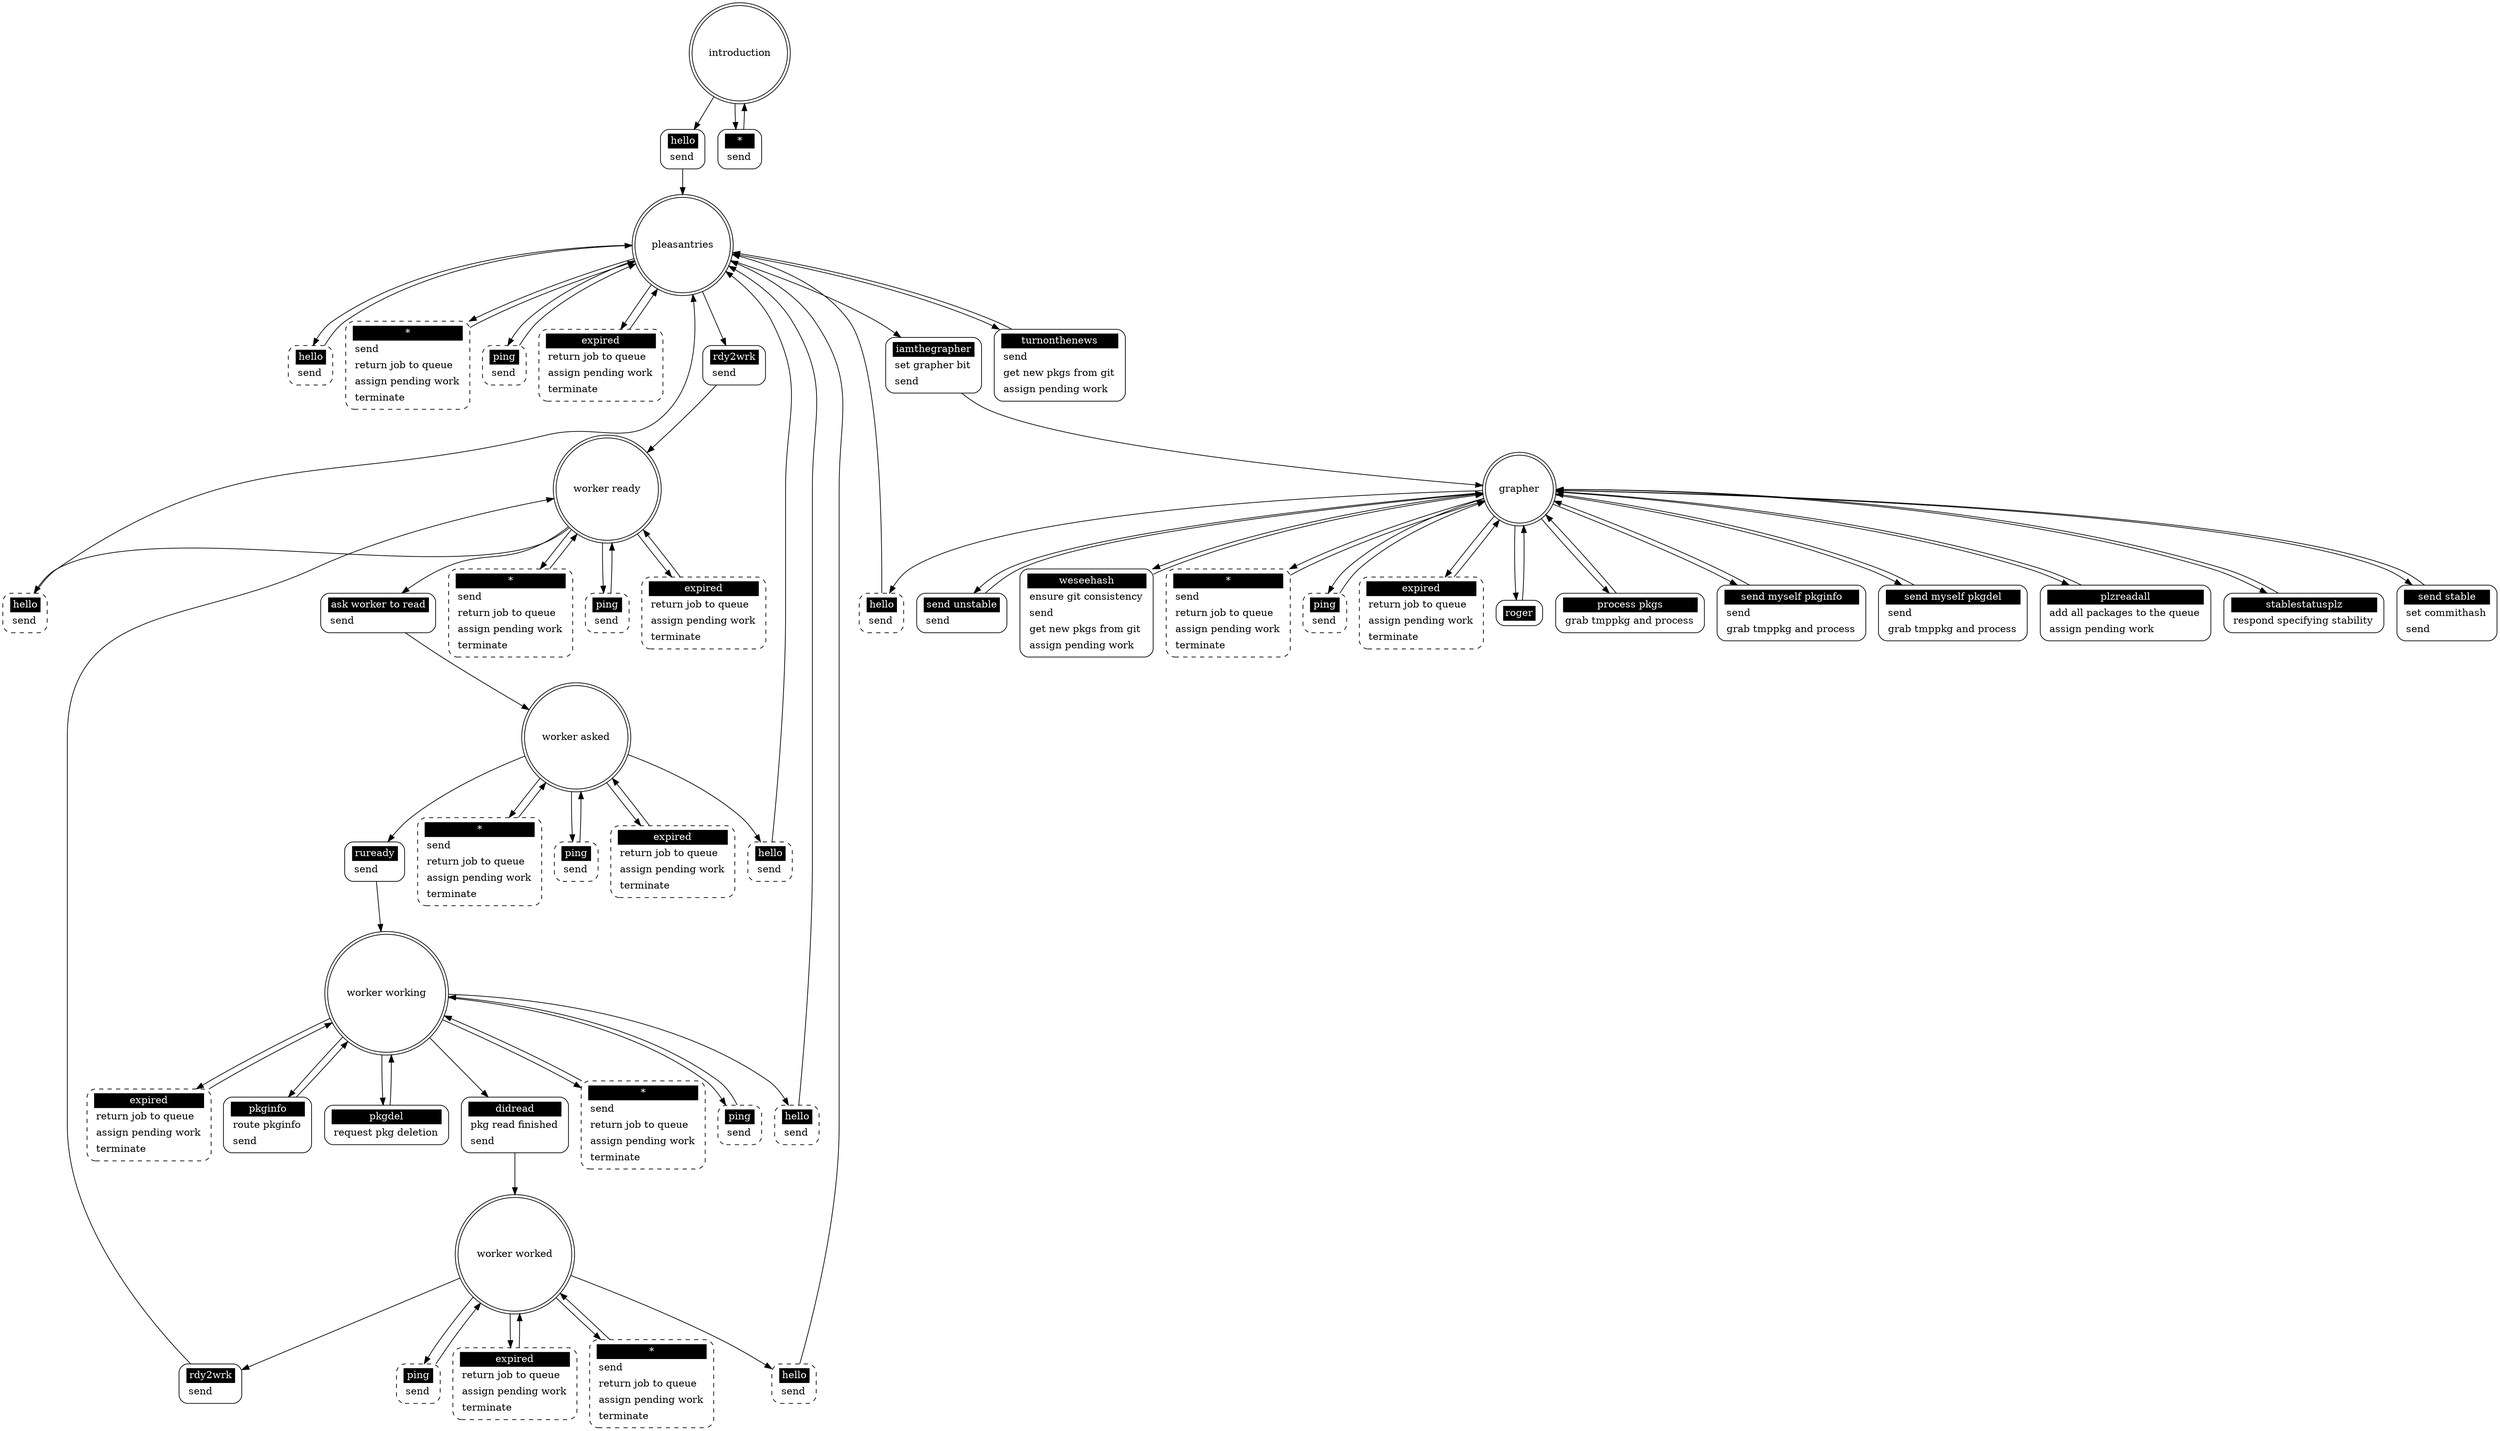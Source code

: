 ## Automatically generated from pkgimport_server.xml by gsl
digraph "pkgimport_server" {

 "introduction" [shape = "doublecircle"];
 "introduction hello" [shape = "Mrecord" style = solid label = <<table border="0" cellborder="0" cellpadding="3" bgcolor="white"><tr><td bgcolor="black" align="center" colspan="2"><font color="white">hello</font></td></tr><tr><td align="left" port="r3">send</td></tr></table>>];
 "introduction" -> "introduction hello";
 "introduction hello" -> "pleasantries";
 "introduction *" [shape = "Mrecord" style = solid label = <<table border="0" cellborder="0" cellpadding="3" bgcolor="white"><tr><td bgcolor="black" align="center" colspan="2"><font color="white">*</font></td></tr><tr><td align="left" port="r3">send</td></tr></table>>];
 "introduction" -> "introduction *";
 "introduction *" -> "introduction";

 "pleasantries" [shape = "doublecircle"];
 "pleasantries hello" [shape = "Mrecord" style = dashed label = <<table border="0" cellborder="0" cellpadding="3" bgcolor="white"><tr><td bgcolor="black" align="center" colspan="2"><font color="white">hello</font></td></tr><tr><td align="left" port="r3">send</td></tr></table>>];
 "pleasantries" -> "pleasantries hello";
 "pleasantries hello" -> "pleasantries";
 "pleasantries *" [shape = "Mrecord" style = dashed label = <<table border="0" cellborder="0" cellpadding="3" bgcolor="white"><tr><td bgcolor="black" align="center" colspan="2"><font color="white">*</font></td></tr><tr><td align="left" port="r3">send</td></tr><tr><td align="left" port="r3">return job to queue</td></tr><tr><td align="left" port="r3">assign pending work</td></tr><tr><td align="left" port="r3">terminate</td></tr></table>>];
 "pleasantries" -> "pleasantries *";
 "pleasantries *" -> "pleasantries";
 "pleasantries ping" [shape = "Mrecord" style = dashed label = <<table border="0" cellborder="0" cellpadding="3" bgcolor="white"><tr><td bgcolor="black" align="center" colspan="2"><font color="white">ping</font></td></tr><tr><td align="left" port="r3">send</td></tr></table>>];
 "pleasantries" -> "pleasantries ping";
 "pleasantries ping" -> "pleasantries";
 "pleasantries expired" [shape = "Mrecord" style = dashed label = <<table border="0" cellborder="0" cellpadding="3" bgcolor="white"><tr><td bgcolor="black" align="center" colspan="2"><font color="white">expired</font></td></tr><tr><td align="left" port="r3">return job to queue</td></tr><tr><td align="left" port="r3">assign pending work</td></tr><tr><td align="left" port="r3">terminate</td></tr></table>>];
 "pleasantries" -> "pleasantries expired";
 "pleasantries expired" -> "pleasantries";
 "pleasantries rdy2wrk" [shape = "Mrecord" style = solid label = <<table border="0" cellborder="0" cellpadding="3" bgcolor="white"><tr><td bgcolor="black" align="center" colspan="2"><font color="white">rdy2wrk</font></td></tr><tr><td align="left" port="r3">send</td></tr></table>>];
 "pleasantries" -> "pleasantries rdy2wrk";
 "pleasantries rdy2wrk" -> "worker ready";
 "pleasantries iamthegrapher" [shape = "Mrecord" style = solid label = <<table border="0" cellborder="0" cellpadding="3" bgcolor="white"><tr><td bgcolor="black" align="center" colspan="2"><font color="white">iamthegrapher</font></td></tr><tr><td align="left" port="r3">set grapher bit</td></tr><tr><td align="left" port="r3">send</td></tr></table>>];
 "pleasantries" -> "pleasantries iamthegrapher";
 "pleasantries iamthegrapher" -> "grapher";
 "pleasantries turnonthenews" [shape = "Mrecord" style = solid label = <<table border="0" cellborder="0" cellpadding="3" bgcolor="white"><tr><td bgcolor="black" align="center" colspan="2"><font color="white">turnonthenews</font></td></tr><tr><td align="left" port="r3">send</td></tr><tr><td align="left" port="r3">get new pkgs from git</td></tr><tr><td align="left" port="r3">assign pending work</td></tr></table>>];
 "pleasantries" -> "pleasantries turnonthenews";
 "pleasantries turnonthenews" -> "pleasantries";

 "worker ready" [shape = "doublecircle"];
 "worker ready hello" [shape = "Mrecord" style = dashed label = <<table border="0" cellborder="0" cellpadding="3" bgcolor="white"><tr><td bgcolor="black" align="center" colspan="2"><font color="white">hello</font></td></tr><tr><td align="left" port="r3">send</td></tr></table>>];
 "worker ready" -> "worker ready hello";
 "worker ready hello" -> "pleasantries";
 "worker ready *" [shape = "Mrecord" style = dashed label = <<table border="0" cellborder="0" cellpadding="3" bgcolor="white"><tr><td bgcolor="black" align="center" colspan="2"><font color="white">*</font></td></tr><tr><td align="left" port="r3">send</td></tr><tr><td align="left" port="r3">return job to queue</td></tr><tr><td align="left" port="r3">assign pending work</td></tr><tr><td align="left" port="r3">terminate</td></tr></table>>];
 "worker ready" -> "worker ready *";
 "worker ready *" -> "worker ready";
 "worker ready ping" [shape = "Mrecord" style = dashed label = <<table border="0" cellborder="0" cellpadding="3" bgcolor="white"><tr><td bgcolor="black" align="center" colspan="2"><font color="white">ping</font></td></tr><tr><td align="left" port="r3">send</td></tr></table>>];
 "worker ready" -> "worker ready ping";
 "worker ready ping" -> "worker ready";
 "worker ready expired" [shape = "Mrecord" style = dashed label = <<table border="0" cellborder="0" cellpadding="3" bgcolor="white"><tr><td bgcolor="black" align="center" colspan="2"><font color="white">expired</font></td></tr><tr><td align="left" port="r3">return job to queue</td></tr><tr><td align="left" port="r3">assign pending work</td></tr><tr><td align="left" port="r3">terminate</td></tr></table>>];
 "worker ready" -> "worker ready expired";
 "worker ready expired" -> "worker ready";
 "worker ready ask worker to read" [shape = "Mrecord" style = solid label = <<table border="0" cellborder="0" cellpadding="3" bgcolor="white"><tr><td bgcolor="black" align="center" colspan="2"><font color="white">ask worker to read</font></td></tr><tr><td align="left" port="r3">send</td></tr></table>>];
 "worker ready" -> "worker ready ask worker to read";
 "worker ready ask worker to read" -> "worker asked";

 "worker asked" [shape = "doublecircle"];
 "worker asked hello" [shape = "Mrecord" style = dashed label = <<table border="0" cellborder="0" cellpadding="3" bgcolor="white"><tr><td bgcolor="black" align="center" colspan="2"><font color="white">hello</font></td></tr><tr><td align="left" port="r3">send</td></tr></table>>];
 "worker asked" -> "worker asked hello";
 "worker asked hello" -> "pleasantries";
 "worker asked *" [shape = "Mrecord" style = dashed label = <<table border="0" cellborder="0" cellpadding="3" bgcolor="white"><tr><td bgcolor="black" align="center" colspan="2"><font color="white">*</font></td></tr><tr><td align="left" port="r3">send</td></tr><tr><td align="left" port="r3">return job to queue</td></tr><tr><td align="left" port="r3">assign pending work</td></tr><tr><td align="left" port="r3">terminate</td></tr></table>>];
 "worker asked" -> "worker asked *";
 "worker asked *" -> "worker asked";
 "worker asked ping" [shape = "Mrecord" style = dashed label = <<table border="0" cellborder="0" cellpadding="3" bgcolor="white"><tr><td bgcolor="black" align="center" colspan="2"><font color="white">ping</font></td></tr><tr><td align="left" port="r3">send</td></tr></table>>];
 "worker asked" -> "worker asked ping";
 "worker asked ping" -> "worker asked";
 "worker asked expired" [shape = "Mrecord" style = dashed label = <<table border="0" cellborder="0" cellpadding="3" bgcolor="white"><tr><td bgcolor="black" align="center" colspan="2"><font color="white">expired</font></td></tr><tr><td align="left" port="r3">return job to queue</td></tr><tr><td align="left" port="r3">assign pending work</td></tr><tr><td align="left" port="r3">terminate</td></tr></table>>];
 "worker asked" -> "worker asked expired";
 "worker asked expired" -> "worker asked";
 "worker asked ruready" [shape = "Mrecord" style = solid label = <<table border="0" cellborder="0" cellpadding="3" bgcolor="white"><tr><td bgcolor="black" align="center" colspan="2"><font color="white">ruready</font></td></tr><tr><td align="left" port="r3">send</td></tr></table>>];
 "worker asked" -> "worker asked ruready";
 "worker asked ruready" -> "worker working";

 "worker working" [shape = "doublecircle"];
 "worker working hello" [shape = "Mrecord" style = dashed label = <<table border="0" cellborder="0" cellpadding="3" bgcolor="white"><tr><td bgcolor="black" align="center" colspan="2"><font color="white">hello</font></td></tr><tr><td align="left" port="r3">send</td></tr></table>>];
 "worker working" -> "worker working hello";
 "worker working hello" -> "pleasantries";
 "worker working *" [shape = "Mrecord" style = dashed label = <<table border="0" cellborder="0" cellpadding="3" bgcolor="white"><tr><td bgcolor="black" align="center" colspan="2"><font color="white">*</font></td></tr><tr><td align="left" port="r3">send</td></tr><tr><td align="left" port="r3">return job to queue</td></tr><tr><td align="left" port="r3">assign pending work</td></tr><tr><td align="left" port="r3">terminate</td></tr></table>>];
 "worker working" -> "worker working *";
 "worker working *" -> "worker working";
 "worker working ping" [shape = "Mrecord" style = dashed label = <<table border="0" cellborder="0" cellpadding="3" bgcolor="white"><tr><td bgcolor="black" align="center" colspan="2"><font color="white">ping</font></td></tr><tr><td align="left" port="r3">send</td></tr></table>>];
 "worker working" -> "worker working ping";
 "worker working ping" -> "worker working";
 "worker working expired" [shape = "Mrecord" style = dashed label = <<table border="0" cellborder="0" cellpadding="3" bgcolor="white"><tr><td bgcolor="black" align="center" colspan="2"><font color="white">expired</font></td></tr><tr><td align="left" port="r3">return job to queue</td></tr><tr><td align="left" port="r3">assign pending work</td></tr><tr><td align="left" port="r3">terminate</td></tr></table>>];
 "worker working" -> "worker working expired";
 "worker working expired" -> "worker working";
 "worker working pkginfo" [shape = "Mrecord" style = solid label = <<table border="0" cellborder="0" cellpadding="3" bgcolor="white"><tr><td bgcolor="black" align="center" colspan="2"><font color="white">pkginfo</font></td></tr><tr><td align="left" port="r3">route pkginfo</td></tr><tr><td align="left" port="r3">send</td></tr></table>>];
 "worker working" -> "worker working pkginfo";
 "worker working pkginfo" -> "worker working";
 "worker working pkgdel" [shape = "Mrecord" style = solid label = <<table border="0" cellborder="0" cellpadding="3" bgcolor="white"><tr><td bgcolor="black" align="center" colspan="2"><font color="white">pkgdel</font></td></tr><tr><td align="left" port="r3">request pkg deletion</td></tr></table>>];
 "worker working" -> "worker working pkgdel";
 "worker working pkgdel" -> "worker working";
 "worker working didread" [shape = "Mrecord" style = solid label = <<table border="0" cellborder="0" cellpadding="3" bgcolor="white"><tr><td bgcolor="black" align="center" colspan="2"><font color="white">didread</font></td></tr><tr><td align="left" port="r3">pkg read finished</td></tr><tr><td align="left" port="r3">send</td></tr></table>>];
 "worker working" -> "worker working didread";
 "worker working didread" -> "worker worked";

 "worker worked" [shape = "doublecircle"];
 "worker worked hello" [shape = "Mrecord" style = dashed label = <<table border="0" cellborder="0" cellpadding="3" bgcolor="white"><tr><td bgcolor="black" align="center" colspan="2"><font color="white">hello</font></td></tr><tr><td align="left" port="r3">send</td></tr></table>>];
 "worker worked" -> "worker worked hello";
 "worker worked hello" -> "pleasantries";
 "worker worked *" [shape = "Mrecord" style = dashed label = <<table border="0" cellborder="0" cellpadding="3" bgcolor="white"><tr><td bgcolor="black" align="center" colspan="2"><font color="white">*</font></td></tr><tr><td align="left" port="r3">send</td></tr><tr><td align="left" port="r3">return job to queue</td></tr><tr><td align="left" port="r3">assign pending work</td></tr><tr><td align="left" port="r3">terminate</td></tr></table>>];
 "worker worked" -> "worker worked *";
 "worker worked *" -> "worker worked";
 "worker worked ping" [shape = "Mrecord" style = dashed label = <<table border="0" cellborder="0" cellpadding="3" bgcolor="white"><tr><td bgcolor="black" align="center" colspan="2"><font color="white">ping</font></td></tr><tr><td align="left" port="r3">send</td></tr></table>>];
 "worker worked" -> "worker worked ping";
 "worker worked ping" -> "worker worked";
 "worker worked expired" [shape = "Mrecord" style = dashed label = <<table border="0" cellborder="0" cellpadding="3" bgcolor="white"><tr><td bgcolor="black" align="center" colspan="2"><font color="white">expired</font></td></tr><tr><td align="left" port="r3">return job to queue</td></tr><tr><td align="left" port="r3">assign pending work</td></tr><tr><td align="left" port="r3">terminate</td></tr></table>>];
 "worker worked" -> "worker worked expired";
 "worker worked expired" -> "worker worked";
 "worker worked rdy2wrk" [shape = "Mrecord" style = solid label = <<table border="0" cellborder="0" cellpadding="3" bgcolor="white"><tr><td bgcolor="black" align="center" colspan="2"><font color="white">rdy2wrk</font></td></tr><tr><td align="left" port="r3">send</td></tr></table>>];
 "worker worked" -> "worker worked rdy2wrk";
 "worker worked rdy2wrk" -> "worker ready";

 "grapher" [shape = "doublecircle"];
 "grapher hello" [shape = "Mrecord" style = dashed label = <<table border="0" cellborder="0" cellpadding="3" bgcolor="white"><tr><td bgcolor="black" align="center" colspan="2"><font color="white">hello</font></td></tr><tr><td align="left" port="r3">send</td></tr></table>>];
 "grapher" -> "grapher hello";
 "grapher hello" -> "pleasantries";
 "grapher *" [shape = "Mrecord" style = dashed label = <<table border="0" cellborder="0" cellpadding="3" bgcolor="white"><tr><td bgcolor="black" align="center" colspan="2"><font color="white">*</font></td></tr><tr><td align="left" port="r3">send</td></tr><tr><td align="left" port="r3">return job to queue</td></tr><tr><td align="left" port="r3">assign pending work</td></tr><tr><td align="left" port="r3">terminate</td></tr></table>>];
 "grapher" -> "grapher *";
 "grapher *" -> "grapher";
 "grapher ping" [shape = "Mrecord" style = dashed label = <<table border="0" cellborder="0" cellpadding="3" bgcolor="white"><tr><td bgcolor="black" align="center" colspan="2"><font color="white">ping</font></td></tr><tr><td align="left" port="r3">send</td></tr></table>>];
 "grapher" -> "grapher ping";
 "grapher ping" -> "grapher";
 "grapher expired" [shape = "Mrecord" style = dashed label = <<table border="0" cellborder="0" cellpadding="3" bgcolor="white"><tr><td bgcolor="black" align="center" colspan="2"><font color="white">expired</font></td></tr><tr><td align="left" port="r3">return job to queue</td></tr><tr><td align="left" port="r3">assign pending work</td></tr><tr><td align="left" port="r3">terminate</td></tr></table>>];
 "grapher" -> "grapher expired";
 "grapher expired" -> "grapher";
 "grapher roger" [shape = "Mrecord" style = solid label = <<table border="0" cellborder="0" cellpadding="3" bgcolor="white"><tr><td bgcolor="black" align="center" colspan="2"><font color="white">roger</font></td></tr></table>>];
 "grapher" -> "grapher roger";
 "grapher roger" -> "grapher";
 "grapher process pkgs" [shape = "Mrecord" style = solid label = <<table border="0" cellborder="0" cellpadding="3" bgcolor="white"><tr><td bgcolor="black" align="center" colspan="2"><font color="white">process pkgs</font></td></tr><tr><td align="left" port="r3">grab tmppkg and process</td></tr></table>>];
 "grapher" -> "grapher process pkgs";
 "grapher process pkgs" -> "grapher";
 "grapher send myself pkginfo" [shape = "Mrecord" style = solid label = <<table border="0" cellborder="0" cellpadding="3" bgcolor="white"><tr><td bgcolor="black" align="center" colspan="2"><font color="white">send myself pkginfo</font></td></tr><tr><td align="left" port="r3">send</td></tr><tr><td align="left" port="r3">grab tmppkg and process</td></tr></table>>];
 "grapher" -> "grapher send myself pkginfo";
 "grapher send myself pkginfo" -> "grapher";
 "grapher send myself pkgdel" [shape = "Mrecord" style = solid label = <<table border="0" cellborder="0" cellpadding="3" bgcolor="white"><tr><td bgcolor="black" align="center" colspan="2"><font color="white">send myself pkgdel</font></td></tr><tr><td align="left" port="r3">send</td></tr><tr><td align="left" port="r3">grab tmppkg and process</td></tr></table>>];
 "grapher" -> "grapher send myself pkgdel";
 "grapher send myself pkgdel" -> "grapher";
 "grapher plzreadall" [shape = "Mrecord" style = solid label = <<table border="0" cellborder="0" cellpadding="3" bgcolor="white"><tr><td bgcolor="black" align="center" colspan="2"><font color="white">plzreadall</font></td></tr><tr><td align="left" port="r3">add all packages to the queue</td></tr><tr><td align="left" port="r3">assign pending work</td></tr></table>>];
 "grapher" -> "grapher plzreadall";
 "grapher plzreadall" -> "grapher";
 "grapher stablestatusplz" [shape = "Mrecord" style = solid label = <<table border="0" cellborder="0" cellpadding="3" bgcolor="white"><tr><td bgcolor="black" align="center" colspan="2"><font color="white">stablestatusplz</font></td></tr><tr><td align="left" port="r3">respond specifying stability</td></tr></table>>];
 "grapher" -> "grapher stablestatusplz";
 "grapher stablestatusplz" -> "grapher";
 "grapher send stable" [shape = "Mrecord" style = solid label = <<table border="0" cellborder="0" cellpadding="3" bgcolor="white"><tr><td bgcolor="black" align="center" colspan="2"><font color="white">send stable</font></td></tr><tr><td align="left" port="r3">set commithash</td></tr><tr><td align="left" port="r3">send</td></tr></table>>];
 "grapher" -> "grapher send stable";
 "grapher send stable" -> "grapher";
 "grapher send unstable" [shape = "Mrecord" style = solid label = <<table border="0" cellborder="0" cellpadding="3" bgcolor="white"><tr><td bgcolor="black" align="center" colspan="2"><font color="white">send unstable</font></td></tr><tr><td align="left" port="r3">send</td></tr></table>>];
 "grapher" -> "grapher send unstable";
 "grapher send unstable" -> "grapher";
 "grapher weseehash" [shape = "Mrecord" style = solid label = <<table border="0" cellborder="0" cellpadding="3" bgcolor="white"><tr><td bgcolor="black" align="center" colspan="2"><font color="white">weseehash</font></td></tr><tr><td align="left" port="r3">ensure git consistency</td></tr><tr><td align="left" port="r3">send</td></tr><tr><td align="left" port="r3">get new pkgs from git</td></tr><tr><td align="left" port="r3">assign pending work</td></tr></table>>];
 "grapher" -> "grapher weseehash";
 "grapher weseehash" -> "grapher";
}
